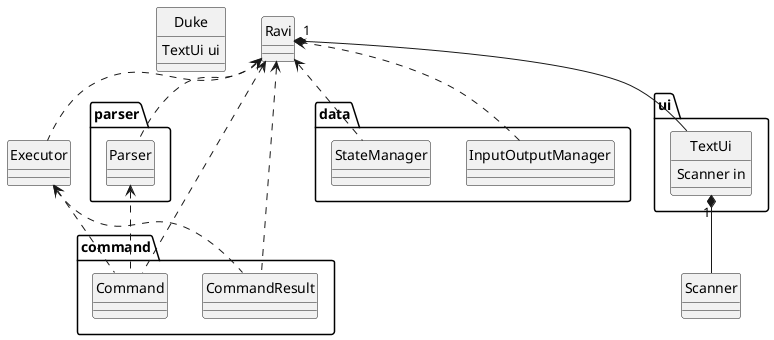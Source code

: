 @startuml

hide circle
skinparam classAttributeIconSize 0

class Duke {
    TextUi ui
}
class Executor
class Scanner

package parser {
    class Parser
}

package command {
    class Command
    class CommandResult
}

package data {
    class InputOutputManager
    class StateManager
}

package ui {
    class TextUi {
        Scanner in
    }
}

Ravi "1" *-- TextUi
Ravi <.. Parser
Ravi <.. Command
Ravi <.. CommandResult
Ravi <.. Executor
Ravi <.. InputOutputManager
Ravi <.. StateManager

Parser <.. Command
Executor <.. Command
Executor <.. CommandResult

TextUi "1" *-- Scanner

@enduml